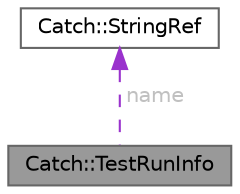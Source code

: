 digraph "Catch::TestRunInfo"
{
 // LATEX_PDF_SIZE
  bgcolor="transparent";
  edge [fontname=Helvetica,fontsize=10,labelfontname=Helvetica,labelfontsize=10];
  node [fontname=Helvetica,fontsize=10,shape=box,height=0.2,width=0.4];
  Node1 [id="Node000001",label="Catch::TestRunInfo",height=0.2,width=0.4,color="gray40", fillcolor="grey60", style="filled", fontcolor="black",tooltip=" "];
  Node2 -> Node1 [id="edge1_Node000001_Node000002",dir="back",color="darkorchid3",style="dashed",tooltip=" ",label=" name",fontcolor="grey" ];
  Node2 [id="Node000002",label="Catch::StringRef",height=0.2,width=0.4,color="gray40", fillcolor="white", style="filled",URL="$classCatch_1_1StringRef.html",tooltip=" "];
}
